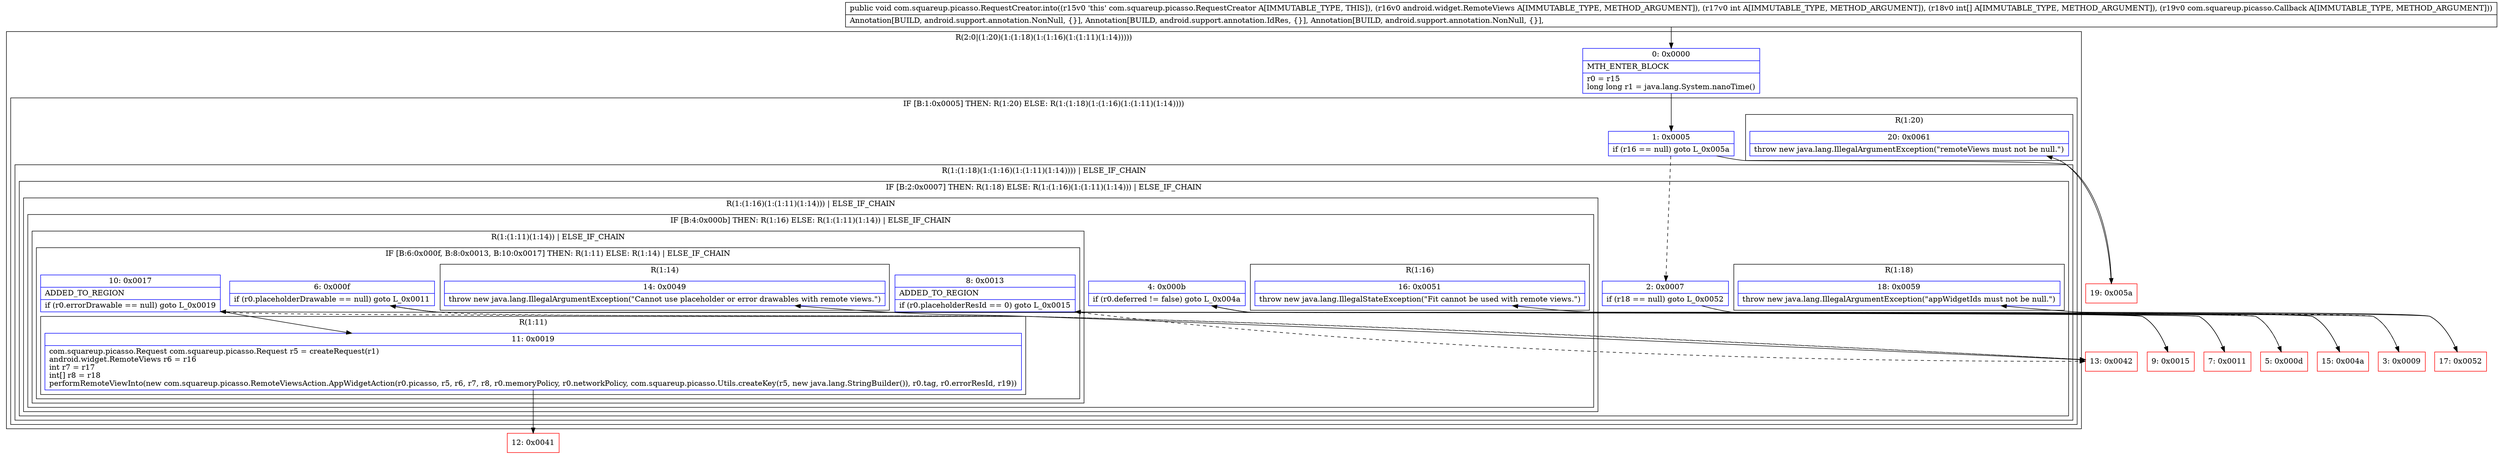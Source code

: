 digraph "CFG forcom.squareup.picasso.RequestCreator.into(Landroid\/widget\/RemoteViews;I[ILcom\/squareup\/picasso\/Callback;)V" {
subgraph cluster_Region_682763750 {
label = "R(2:0|(1:20)(1:(1:18)(1:(1:16)(1:(1:11)(1:14)))))";
node [shape=record,color=blue];
Node_0 [shape=record,label="{0\:\ 0x0000|MTH_ENTER_BLOCK\l|r0 = r15\llong long r1 = java.lang.System.nanoTime()\l}"];
subgraph cluster_IfRegion_664734692 {
label = "IF [B:1:0x0005] THEN: R(1:20) ELSE: R(1:(1:18)(1:(1:16)(1:(1:11)(1:14))))";
node [shape=record,color=blue];
Node_1 [shape=record,label="{1\:\ 0x0005|if (r16 == null) goto L_0x005a\l}"];
subgraph cluster_Region_1107881654 {
label = "R(1:20)";
node [shape=record,color=blue];
Node_20 [shape=record,label="{20\:\ 0x0061|throw new java.lang.IllegalArgumentException(\"remoteViews must not be null.\")\l}"];
}
subgraph cluster_Region_1454853273 {
label = "R(1:(1:18)(1:(1:16)(1:(1:11)(1:14)))) | ELSE_IF_CHAIN\l";
node [shape=record,color=blue];
subgraph cluster_IfRegion_768061452 {
label = "IF [B:2:0x0007] THEN: R(1:18) ELSE: R(1:(1:16)(1:(1:11)(1:14))) | ELSE_IF_CHAIN\l";
node [shape=record,color=blue];
Node_2 [shape=record,label="{2\:\ 0x0007|if (r18 == null) goto L_0x0052\l}"];
subgraph cluster_Region_1926782587 {
label = "R(1:18)";
node [shape=record,color=blue];
Node_18 [shape=record,label="{18\:\ 0x0059|throw new java.lang.IllegalArgumentException(\"appWidgetIds must not be null.\")\l}"];
}
subgraph cluster_Region_2007000008 {
label = "R(1:(1:16)(1:(1:11)(1:14))) | ELSE_IF_CHAIN\l";
node [shape=record,color=blue];
subgraph cluster_IfRegion_463415841 {
label = "IF [B:4:0x000b] THEN: R(1:16) ELSE: R(1:(1:11)(1:14)) | ELSE_IF_CHAIN\l";
node [shape=record,color=blue];
Node_4 [shape=record,label="{4\:\ 0x000b|if (r0.deferred != false) goto L_0x004a\l}"];
subgraph cluster_Region_197705358 {
label = "R(1:16)";
node [shape=record,color=blue];
Node_16 [shape=record,label="{16\:\ 0x0051|throw new java.lang.IllegalStateException(\"Fit cannot be used with remote views.\")\l}"];
}
subgraph cluster_Region_1003688458 {
label = "R(1:(1:11)(1:14)) | ELSE_IF_CHAIN\l";
node [shape=record,color=blue];
subgraph cluster_IfRegion_1335462043 {
label = "IF [B:6:0x000f, B:8:0x0013, B:10:0x0017] THEN: R(1:11) ELSE: R(1:14) | ELSE_IF_CHAIN\l";
node [shape=record,color=blue];
Node_6 [shape=record,label="{6\:\ 0x000f|if (r0.placeholderDrawable == null) goto L_0x0011\l}"];
Node_8 [shape=record,label="{8\:\ 0x0013|ADDED_TO_REGION\l|if (r0.placeholderResId == 0) goto L_0x0015\l}"];
Node_10 [shape=record,label="{10\:\ 0x0017|ADDED_TO_REGION\l|if (r0.errorDrawable == null) goto L_0x0019\l}"];
subgraph cluster_Region_1047702890 {
label = "R(1:11)";
node [shape=record,color=blue];
Node_11 [shape=record,label="{11\:\ 0x0019|com.squareup.picasso.Request com.squareup.picasso.Request r5 = createRequest(r1)\landroid.widget.RemoteViews r6 = r16\lint r7 = r17\lint[] r8 = r18\lperformRemoteViewInto(new com.squareup.picasso.RemoteViewsAction.AppWidgetAction(r0.picasso, r5, r6, r7, r8, r0.memoryPolicy, r0.networkPolicy, com.squareup.picasso.Utils.createKey(r5, new java.lang.StringBuilder()), r0.tag, r0.errorResId, r19))\l}"];
}
subgraph cluster_Region_766868843 {
label = "R(1:14)";
node [shape=record,color=blue];
Node_14 [shape=record,label="{14\:\ 0x0049|throw new java.lang.IllegalArgumentException(\"Cannot use placeholder or error drawables with remote views.\")\l}"];
}
}
}
}
}
}
}
}
}
Node_3 [shape=record,color=red,label="{3\:\ 0x0009}"];
Node_5 [shape=record,color=red,label="{5\:\ 0x000d}"];
Node_7 [shape=record,color=red,label="{7\:\ 0x0011}"];
Node_9 [shape=record,color=red,label="{9\:\ 0x0015}"];
Node_12 [shape=record,color=red,label="{12\:\ 0x0041}"];
Node_13 [shape=record,color=red,label="{13\:\ 0x0042}"];
Node_15 [shape=record,color=red,label="{15\:\ 0x004a}"];
Node_17 [shape=record,color=red,label="{17\:\ 0x0052}"];
Node_19 [shape=record,color=red,label="{19\:\ 0x005a}"];
MethodNode[shape=record,label="{public void com.squareup.picasso.RequestCreator.into((r15v0 'this' com.squareup.picasso.RequestCreator A[IMMUTABLE_TYPE, THIS]), (r16v0 android.widget.RemoteViews A[IMMUTABLE_TYPE, METHOD_ARGUMENT]), (r17v0 int A[IMMUTABLE_TYPE, METHOD_ARGUMENT]), (r18v0 int[] A[IMMUTABLE_TYPE, METHOD_ARGUMENT]), (r19v0 com.squareup.picasso.Callback A[IMMUTABLE_TYPE, METHOD_ARGUMENT]))  | Annotation[BUILD, android.support.annotation.NonNull, \{\}], Annotation[BUILD, android.support.annotation.IdRes, \{\}], Annotation[BUILD, android.support.annotation.NonNull, \{\}], \l}"];
MethodNode -> Node_0;
Node_0 -> Node_1;
Node_1 -> Node_2[style=dashed];
Node_1 -> Node_19;
Node_2 -> Node_3[style=dashed];
Node_2 -> Node_17;
Node_4 -> Node_5[style=dashed];
Node_4 -> Node_15;
Node_6 -> Node_7;
Node_6 -> Node_13[style=dashed];
Node_8 -> Node_9;
Node_8 -> Node_13[style=dashed];
Node_10 -> Node_11;
Node_10 -> Node_13[style=dashed];
Node_11 -> Node_12;
Node_3 -> Node_4;
Node_5 -> Node_6;
Node_7 -> Node_8;
Node_9 -> Node_10;
Node_13 -> Node_14;
Node_15 -> Node_16;
Node_17 -> Node_18;
Node_19 -> Node_20;
}

